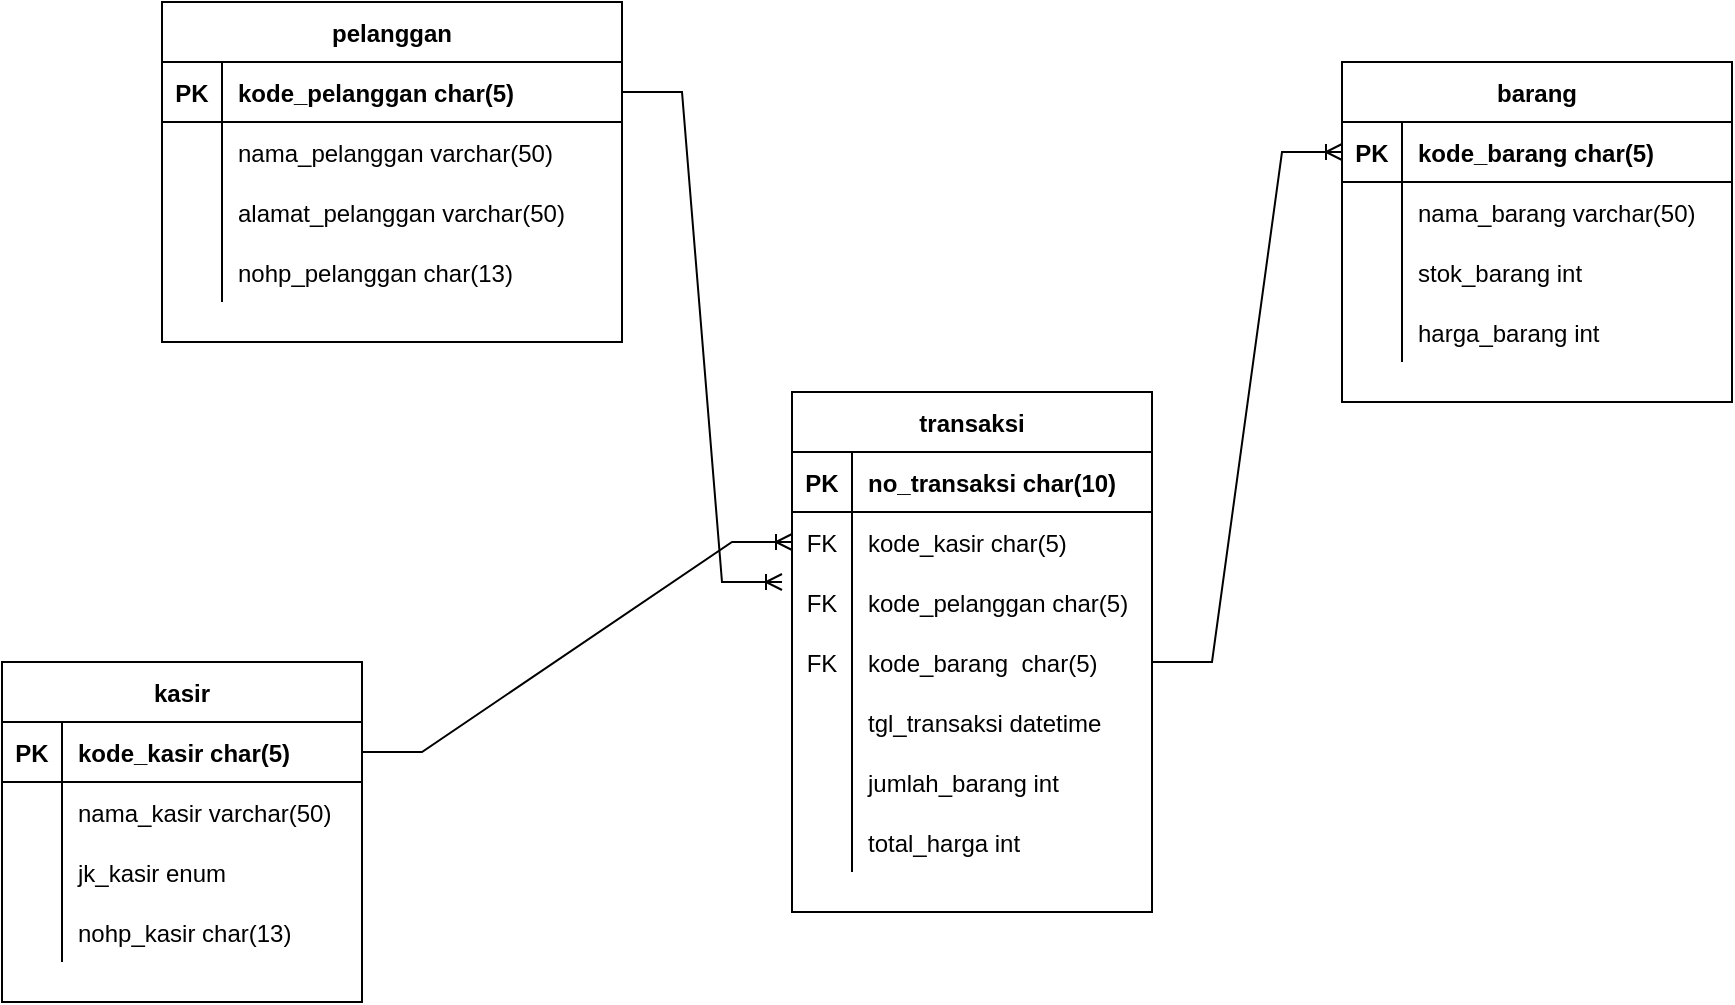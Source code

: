 <mxfile version="20.3.0" type="device"><diagram id="R2lEEEUBdFMjLlhIrx00" name="Page-1"><mxGraphModel dx="745" dy="523" grid="1" gridSize="10" guides="1" tooltips="1" connect="1" arrows="1" fold="1" page="1" pageScale="1" pageWidth="850" pageHeight="1100" math="0" shadow="0" extFonts="Permanent Marker^https://fonts.googleapis.com/css?family=Permanent+Marker"><root><mxCell id="0"/><mxCell id="1" parent="0"/><mxCell id="26BI0U2Sa5UI7RdXEkIp-14" value="pelanggan" style="shape=table;startSize=30;container=1;collapsible=1;childLayout=tableLayout;fixedRows=1;rowLines=0;fontStyle=1;align=center;resizeLast=1;" vertex="1" parent="1"><mxGeometry x="140" y="80" width="230" height="170" as="geometry"/></mxCell><mxCell id="26BI0U2Sa5UI7RdXEkIp-15" value="" style="shape=tableRow;horizontal=0;startSize=0;swimlaneHead=0;swimlaneBody=0;fillColor=none;collapsible=0;dropTarget=0;points=[[0,0.5],[1,0.5]];portConstraint=eastwest;top=0;left=0;right=0;bottom=1;" vertex="1" parent="26BI0U2Sa5UI7RdXEkIp-14"><mxGeometry y="30" width="230" height="30" as="geometry"/></mxCell><mxCell id="26BI0U2Sa5UI7RdXEkIp-16" value="PK" style="shape=partialRectangle;connectable=0;fillColor=none;top=0;left=0;bottom=0;right=0;fontStyle=1;overflow=hidden;" vertex="1" parent="26BI0U2Sa5UI7RdXEkIp-15"><mxGeometry width="30" height="30" as="geometry"><mxRectangle width="30" height="30" as="alternateBounds"/></mxGeometry></mxCell><mxCell id="26BI0U2Sa5UI7RdXEkIp-17" value="kode_pelanggan char(5)" style="shape=partialRectangle;connectable=0;fillColor=none;top=0;left=0;bottom=0;right=0;align=left;spacingLeft=6;fontStyle=1;overflow=hidden;" vertex="1" parent="26BI0U2Sa5UI7RdXEkIp-15"><mxGeometry x="30" width="200" height="30" as="geometry"><mxRectangle width="200" height="30" as="alternateBounds"/></mxGeometry></mxCell><mxCell id="26BI0U2Sa5UI7RdXEkIp-18" value="" style="shape=tableRow;horizontal=0;startSize=0;swimlaneHead=0;swimlaneBody=0;fillColor=none;collapsible=0;dropTarget=0;points=[[0,0.5],[1,0.5]];portConstraint=eastwest;top=0;left=0;right=0;bottom=0;" vertex="1" parent="26BI0U2Sa5UI7RdXEkIp-14"><mxGeometry y="60" width="230" height="30" as="geometry"/></mxCell><mxCell id="26BI0U2Sa5UI7RdXEkIp-19" value="" style="shape=partialRectangle;connectable=0;fillColor=none;top=0;left=0;bottom=0;right=0;editable=1;overflow=hidden;" vertex="1" parent="26BI0U2Sa5UI7RdXEkIp-18"><mxGeometry width="30" height="30" as="geometry"><mxRectangle width="30" height="30" as="alternateBounds"/></mxGeometry></mxCell><mxCell id="26BI0U2Sa5UI7RdXEkIp-20" value="nama_pelanggan varchar(50)" style="shape=partialRectangle;connectable=0;fillColor=none;top=0;left=0;bottom=0;right=0;align=left;spacingLeft=6;overflow=hidden;" vertex="1" parent="26BI0U2Sa5UI7RdXEkIp-18"><mxGeometry x="30" width="200" height="30" as="geometry"><mxRectangle width="200" height="30" as="alternateBounds"/></mxGeometry></mxCell><mxCell id="26BI0U2Sa5UI7RdXEkIp-21" value="" style="shape=tableRow;horizontal=0;startSize=0;swimlaneHead=0;swimlaneBody=0;fillColor=none;collapsible=0;dropTarget=0;points=[[0,0.5],[1,0.5]];portConstraint=eastwest;top=0;left=0;right=0;bottom=0;" vertex="1" parent="26BI0U2Sa5UI7RdXEkIp-14"><mxGeometry y="90" width="230" height="30" as="geometry"/></mxCell><mxCell id="26BI0U2Sa5UI7RdXEkIp-22" value="" style="shape=partialRectangle;connectable=0;fillColor=none;top=0;left=0;bottom=0;right=0;editable=1;overflow=hidden;" vertex="1" parent="26BI0U2Sa5UI7RdXEkIp-21"><mxGeometry width="30" height="30" as="geometry"><mxRectangle width="30" height="30" as="alternateBounds"/></mxGeometry></mxCell><mxCell id="26BI0U2Sa5UI7RdXEkIp-23" value="alamat_pelanggan varchar(50)" style="shape=partialRectangle;connectable=0;fillColor=none;top=0;left=0;bottom=0;right=0;align=left;spacingLeft=6;overflow=hidden;" vertex="1" parent="26BI0U2Sa5UI7RdXEkIp-21"><mxGeometry x="30" width="200" height="30" as="geometry"><mxRectangle width="200" height="30" as="alternateBounds"/></mxGeometry></mxCell><mxCell id="26BI0U2Sa5UI7RdXEkIp-24" value="" style="shape=tableRow;horizontal=0;startSize=0;swimlaneHead=0;swimlaneBody=0;fillColor=none;collapsible=0;dropTarget=0;points=[[0,0.5],[1,0.5]];portConstraint=eastwest;top=0;left=0;right=0;bottom=0;" vertex="1" parent="26BI0U2Sa5UI7RdXEkIp-14"><mxGeometry y="120" width="230" height="30" as="geometry"/></mxCell><mxCell id="26BI0U2Sa5UI7RdXEkIp-25" value="" style="shape=partialRectangle;connectable=0;fillColor=none;top=0;left=0;bottom=0;right=0;editable=1;overflow=hidden;" vertex="1" parent="26BI0U2Sa5UI7RdXEkIp-24"><mxGeometry width="30" height="30" as="geometry"><mxRectangle width="30" height="30" as="alternateBounds"/></mxGeometry></mxCell><mxCell id="26BI0U2Sa5UI7RdXEkIp-26" value="nohp_pelanggan char(13)" style="shape=partialRectangle;connectable=0;fillColor=none;top=0;left=0;bottom=0;right=0;align=left;spacingLeft=6;overflow=hidden;" vertex="1" parent="26BI0U2Sa5UI7RdXEkIp-24"><mxGeometry x="30" width="200" height="30" as="geometry"><mxRectangle width="200" height="30" as="alternateBounds"/></mxGeometry></mxCell><mxCell id="26BI0U2Sa5UI7RdXEkIp-66" value="barang" style="shape=table;startSize=30;container=1;collapsible=1;childLayout=tableLayout;fixedRows=1;rowLines=0;fontStyle=1;align=center;resizeLast=1;" vertex="1" parent="1"><mxGeometry x="730" y="110" width="195" height="170" as="geometry"/></mxCell><mxCell id="26BI0U2Sa5UI7RdXEkIp-67" value="" style="shape=tableRow;horizontal=0;startSize=0;swimlaneHead=0;swimlaneBody=0;fillColor=none;collapsible=0;dropTarget=0;points=[[0,0.5],[1,0.5]];portConstraint=eastwest;top=0;left=0;right=0;bottom=1;" vertex="1" parent="26BI0U2Sa5UI7RdXEkIp-66"><mxGeometry y="30" width="195" height="30" as="geometry"/></mxCell><mxCell id="26BI0U2Sa5UI7RdXEkIp-68" value="PK" style="shape=partialRectangle;connectable=0;fillColor=none;top=0;left=0;bottom=0;right=0;fontStyle=1;overflow=hidden;" vertex="1" parent="26BI0U2Sa5UI7RdXEkIp-67"><mxGeometry width="30" height="30" as="geometry"><mxRectangle width="30" height="30" as="alternateBounds"/></mxGeometry></mxCell><mxCell id="26BI0U2Sa5UI7RdXEkIp-69" value="kode_barang char(5)" style="shape=partialRectangle;connectable=0;fillColor=none;top=0;left=0;bottom=0;right=0;align=left;spacingLeft=6;fontStyle=1;overflow=hidden;" vertex="1" parent="26BI0U2Sa5UI7RdXEkIp-67"><mxGeometry x="30" width="165" height="30" as="geometry"><mxRectangle width="165" height="30" as="alternateBounds"/></mxGeometry></mxCell><mxCell id="26BI0U2Sa5UI7RdXEkIp-70" value="" style="shape=tableRow;horizontal=0;startSize=0;swimlaneHead=0;swimlaneBody=0;fillColor=none;collapsible=0;dropTarget=0;points=[[0,0.5],[1,0.5]];portConstraint=eastwest;top=0;left=0;right=0;bottom=0;" vertex="1" parent="26BI0U2Sa5UI7RdXEkIp-66"><mxGeometry y="60" width="195" height="30" as="geometry"/></mxCell><mxCell id="26BI0U2Sa5UI7RdXEkIp-71" value="" style="shape=partialRectangle;connectable=0;fillColor=none;top=0;left=0;bottom=0;right=0;editable=1;overflow=hidden;" vertex="1" parent="26BI0U2Sa5UI7RdXEkIp-70"><mxGeometry width="30" height="30" as="geometry"><mxRectangle width="30" height="30" as="alternateBounds"/></mxGeometry></mxCell><mxCell id="26BI0U2Sa5UI7RdXEkIp-72" value="nama_barang varchar(50)" style="shape=partialRectangle;connectable=0;fillColor=none;top=0;left=0;bottom=0;right=0;align=left;spacingLeft=6;overflow=hidden;" vertex="1" parent="26BI0U2Sa5UI7RdXEkIp-70"><mxGeometry x="30" width="165" height="30" as="geometry"><mxRectangle width="165" height="30" as="alternateBounds"/></mxGeometry></mxCell><mxCell id="26BI0U2Sa5UI7RdXEkIp-73" value="" style="shape=tableRow;horizontal=0;startSize=0;swimlaneHead=0;swimlaneBody=0;fillColor=none;collapsible=0;dropTarget=0;points=[[0,0.5],[1,0.5]];portConstraint=eastwest;top=0;left=0;right=0;bottom=0;" vertex="1" parent="26BI0U2Sa5UI7RdXEkIp-66"><mxGeometry y="90" width="195" height="30" as="geometry"/></mxCell><mxCell id="26BI0U2Sa5UI7RdXEkIp-74" value="" style="shape=partialRectangle;connectable=0;fillColor=none;top=0;left=0;bottom=0;right=0;editable=1;overflow=hidden;" vertex="1" parent="26BI0U2Sa5UI7RdXEkIp-73"><mxGeometry width="30" height="30" as="geometry"><mxRectangle width="30" height="30" as="alternateBounds"/></mxGeometry></mxCell><mxCell id="26BI0U2Sa5UI7RdXEkIp-75" value="stok_barang int" style="shape=partialRectangle;connectable=0;fillColor=none;top=0;left=0;bottom=0;right=0;align=left;spacingLeft=6;overflow=hidden;" vertex="1" parent="26BI0U2Sa5UI7RdXEkIp-73"><mxGeometry x="30" width="165" height="30" as="geometry"><mxRectangle width="165" height="30" as="alternateBounds"/></mxGeometry></mxCell><mxCell id="26BI0U2Sa5UI7RdXEkIp-76" value="" style="shape=tableRow;horizontal=0;startSize=0;swimlaneHead=0;swimlaneBody=0;fillColor=none;collapsible=0;dropTarget=0;points=[[0,0.5],[1,0.5]];portConstraint=eastwest;top=0;left=0;right=0;bottom=0;" vertex="1" parent="26BI0U2Sa5UI7RdXEkIp-66"><mxGeometry y="120" width="195" height="30" as="geometry"/></mxCell><mxCell id="26BI0U2Sa5UI7RdXEkIp-77" value="" style="shape=partialRectangle;connectable=0;fillColor=none;top=0;left=0;bottom=0;right=0;editable=1;overflow=hidden;" vertex="1" parent="26BI0U2Sa5UI7RdXEkIp-76"><mxGeometry width="30" height="30" as="geometry"><mxRectangle width="30" height="30" as="alternateBounds"/></mxGeometry></mxCell><mxCell id="26BI0U2Sa5UI7RdXEkIp-78" value="harga_barang int" style="shape=partialRectangle;connectable=0;fillColor=none;top=0;left=0;bottom=0;right=0;align=left;spacingLeft=6;overflow=hidden;" vertex="1" parent="26BI0U2Sa5UI7RdXEkIp-76"><mxGeometry x="30" width="165" height="30" as="geometry"><mxRectangle width="165" height="30" as="alternateBounds"/></mxGeometry></mxCell><mxCell id="26BI0U2Sa5UI7RdXEkIp-79" value="transaksi" style="shape=table;startSize=30;container=1;collapsible=1;childLayout=tableLayout;fixedRows=1;rowLines=0;fontStyle=1;align=center;resizeLast=1;" vertex="1" parent="1"><mxGeometry x="455" y="275" width="180" height="260" as="geometry"/></mxCell><mxCell id="26BI0U2Sa5UI7RdXEkIp-80" value="" style="shape=tableRow;horizontal=0;startSize=0;swimlaneHead=0;swimlaneBody=0;fillColor=none;collapsible=0;dropTarget=0;points=[[0,0.5],[1,0.5]];portConstraint=eastwest;top=0;left=0;right=0;bottom=1;" vertex="1" parent="26BI0U2Sa5UI7RdXEkIp-79"><mxGeometry y="30" width="180" height="30" as="geometry"/></mxCell><mxCell id="26BI0U2Sa5UI7RdXEkIp-81" value="PK" style="shape=partialRectangle;connectable=0;fillColor=none;top=0;left=0;bottom=0;right=0;fontStyle=1;overflow=hidden;" vertex="1" parent="26BI0U2Sa5UI7RdXEkIp-80"><mxGeometry width="30" height="30" as="geometry"><mxRectangle width="30" height="30" as="alternateBounds"/></mxGeometry></mxCell><mxCell id="26BI0U2Sa5UI7RdXEkIp-82" value="no_transaksi char(10)" style="shape=partialRectangle;connectable=0;fillColor=none;top=0;left=0;bottom=0;right=0;align=left;spacingLeft=6;fontStyle=1;overflow=hidden;" vertex="1" parent="26BI0U2Sa5UI7RdXEkIp-80"><mxGeometry x="30" width="150" height="30" as="geometry"><mxRectangle width="150" height="30" as="alternateBounds"/></mxGeometry></mxCell><mxCell id="26BI0U2Sa5UI7RdXEkIp-94" value="" style="shape=tableRow;horizontal=0;startSize=0;swimlaneHead=0;swimlaneBody=0;fillColor=none;collapsible=0;dropTarget=0;points=[[0,0.5],[1,0.5]];portConstraint=eastwest;top=0;left=0;right=0;bottom=0;" vertex="1" parent="26BI0U2Sa5UI7RdXEkIp-79"><mxGeometry y="60" width="180" height="30" as="geometry"/></mxCell><mxCell id="26BI0U2Sa5UI7RdXEkIp-95" value="FK" style="shape=partialRectangle;connectable=0;fillColor=none;top=0;left=0;bottom=0;right=0;editable=1;overflow=hidden;" vertex="1" parent="26BI0U2Sa5UI7RdXEkIp-94"><mxGeometry width="30" height="30" as="geometry"><mxRectangle width="30" height="30" as="alternateBounds"/></mxGeometry></mxCell><mxCell id="26BI0U2Sa5UI7RdXEkIp-96" value="kode_kasir char(5)" style="shape=partialRectangle;connectable=0;fillColor=none;top=0;left=0;bottom=0;right=0;align=left;spacingLeft=6;overflow=hidden;" vertex="1" parent="26BI0U2Sa5UI7RdXEkIp-94"><mxGeometry x="30" width="150" height="30" as="geometry"><mxRectangle width="150" height="30" as="alternateBounds"/></mxGeometry></mxCell><mxCell id="26BI0U2Sa5UI7RdXEkIp-83" value="" style="shape=tableRow;horizontal=0;startSize=0;swimlaneHead=0;swimlaneBody=0;fillColor=none;collapsible=0;dropTarget=0;points=[[0,0.5],[1,0.5]];portConstraint=eastwest;top=0;left=0;right=0;bottom=0;" vertex="1" parent="26BI0U2Sa5UI7RdXEkIp-79"><mxGeometry y="90" width="180" height="30" as="geometry"/></mxCell><mxCell id="26BI0U2Sa5UI7RdXEkIp-84" value="FK" style="shape=partialRectangle;connectable=0;fillColor=none;top=0;left=0;bottom=0;right=0;editable=1;overflow=hidden;" vertex="1" parent="26BI0U2Sa5UI7RdXEkIp-83"><mxGeometry width="30" height="30" as="geometry"><mxRectangle width="30" height="30" as="alternateBounds"/></mxGeometry></mxCell><mxCell id="26BI0U2Sa5UI7RdXEkIp-85" value="kode_pelanggan char(5)" style="shape=partialRectangle;connectable=0;fillColor=none;top=0;left=0;bottom=0;right=0;align=left;spacingLeft=6;overflow=hidden;" vertex="1" parent="26BI0U2Sa5UI7RdXEkIp-83"><mxGeometry x="30" width="150" height="30" as="geometry"><mxRectangle width="150" height="30" as="alternateBounds"/></mxGeometry></mxCell><mxCell id="26BI0U2Sa5UI7RdXEkIp-89" value="" style="shape=tableRow;horizontal=0;startSize=0;swimlaneHead=0;swimlaneBody=0;fillColor=none;collapsible=0;dropTarget=0;points=[[0,0.5],[1,0.5]];portConstraint=eastwest;top=0;left=0;right=0;bottom=0;" vertex="1" parent="26BI0U2Sa5UI7RdXEkIp-79"><mxGeometry y="120" width="180" height="30" as="geometry"/></mxCell><mxCell id="26BI0U2Sa5UI7RdXEkIp-90" value="FK" style="shape=partialRectangle;connectable=0;fillColor=none;top=0;left=0;bottom=0;right=0;editable=1;overflow=hidden;" vertex="1" parent="26BI0U2Sa5UI7RdXEkIp-89"><mxGeometry width="30" height="30" as="geometry"><mxRectangle width="30" height="30" as="alternateBounds"/></mxGeometry></mxCell><mxCell id="26BI0U2Sa5UI7RdXEkIp-91" value="kode_barang  char(5)" style="shape=partialRectangle;connectable=0;fillColor=none;top=0;left=0;bottom=0;right=0;align=left;spacingLeft=6;overflow=hidden;" vertex="1" parent="26BI0U2Sa5UI7RdXEkIp-89"><mxGeometry x="30" width="150" height="30" as="geometry"><mxRectangle width="150" height="30" as="alternateBounds"/></mxGeometry></mxCell><mxCell id="26BI0U2Sa5UI7RdXEkIp-86" value="" style="shape=tableRow;horizontal=0;startSize=0;swimlaneHead=0;swimlaneBody=0;fillColor=none;collapsible=0;dropTarget=0;points=[[0,0.5],[1,0.5]];portConstraint=eastwest;top=0;left=0;right=0;bottom=0;" vertex="1" parent="26BI0U2Sa5UI7RdXEkIp-79"><mxGeometry y="150" width="180" height="30" as="geometry"/></mxCell><mxCell id="26BI0U2Sa5UI7RdXEkIp-87" value="" style="shape=partialRectangle;connectable=0;fillColor=none;top=0;left=0;bottom=0;right=0;editable=1;overflow=hidden;" vertex="1" parent="26BI0U2Sa5UI7RdXEkIp-86"><mxGeometry width="30" height="30" as="geometry"><mxRectangle width="30" height="30" as="alternateBounds"/></mxGeometry></mxCell><mxCell id="26BI0U2Sa5UI7RdXEkIp-88" value="tgl_transaksi datetime" style="shape=partialRectangle;connectable=0;fillColor=none;top=0;left=0;bottom=0;right=0;align=left;spacingLeft=6;overflow=hidden;" vertex="1" parent="26BI0U2Sa5UI7RdXEkIp-86"><mxGeometry x="30" width="150" height="30" as="geometry"><mxRectangle width="150" height="30" as="alternateBounds"/></mxGeometry></mxCell><mxCell id="26BI0U2Sa5UI7RdXEkIp-114" value="" style="shape=tableRow;horizontal=0;startSize=0;swimlaneHead=0;swimlaneBody=0;fillColor=none;collapsible=0;dropTarget=0;points=[[0,0.5],[1,0.5]];portConstraint=eastwest;top=0;left=0;right=0;bottom=0;" vertex="1" parent="26BI0U2Sa5UI7RdXEkIp-79"><mxGeometry y="180" width="180" height="30" as="geometry"/></mxCell><mxCell id="26BI0U2Sa5UI7RdXEkIp-115" value="" style="shape=partialRectangle;connectable=0;fillColor=none;top=0;left=0;bottom=0;right=0;editable=1;overflow=hidden;" vertex="1" parent="26BI0U2Sa5UI7RdXEkIp-114"><mxGeometry width="30" height="30" as="geometry"><mxRectangle width="30" height="30" as="alternateBounds"/></mxGeometry></mxCell><mxCell id="26BI0U2Sa5UI7RdXEkIp-116" value="jumlah_barang int" style="shape=partialRectangle;connectable=0;fillColor=none;top=0;left=0;bottom=0;right=0;align=left;spacingLeft=6;overflow=hidden;" vertex="1" parent="26BI0U2Sa5UI7RdXEkIp-114"><mxGeometry x="30" width="150" height="30" as="geometry"><mxRectangle width="150" height="30" as="alternateBounds"/></mxGeometry></mxCell><mxCell id="26BI0U2Sa5UI7RdXEkIp-117" value="" style="shape=tableRow;horizontal=0;startSize=0;swimlaneHead=0;swimlaneBody=0;fillColor=none;collapsible=0;dropTarget=0;points=[[0,0.5],[1,0.5]];portConstraint=eastwest;top=0;left=0;right=0;bottom=0;" vertex="1" parent="26BI0U2Sa5UI7RdXEkIp-79"><mxGeometry y="210" width="180" height="30" as="geometry"/></mxCell><mxCell id="26BI0U2Sa5UI7RdXEkIp-118" value="" style="shape=partialRectangle;connectable=0;fillColor=none;top=0;left=0;bottom=0;right=0;editable=1;overflow=hidden;" vertex="1" parent="26BI0U2Sa5UI7RdXEkIp-117"><mxGeometry width="30" height="30" as="geometry"><mxRectangle width="30" height="30" as="alternateBounds"/></mxGeometry></mxCell><mxCell id="26BI0U2Sa5UI7RdXEkIp-119" value="total_harga int" style="shape=partialRectangle;connectable=0;fillColor=none;top=0;left=0;bottom=0;right=0;align=left;spacingLeft=6;overflow=hidden;" vertex="1" parent="26BI0U2Sa5UI7RdXEkIp-117"><mxGeometry x="30" width="150" height="30" as="geometry"><mxRectangle width="150" height="30" as="alternateBounds"/></mxGeometry></mxCell><mxCell id="26BI0U2Sa5UI7RdXEkIp-97" value="kasir" style="shape=table;startSize=30;container=1;collapsible=1;childLayout=tableLayout;fixedRows=1;rowLines=0;fontStyle=1;align=center;resizeLast=1;" vertex="1" parent="1"><mxGeometry x="60" y="410" width="180" height="170" as="geometry"/></mxCell><mxCell id="26BI0U2Sa5UI7RdXEkIp-98" value="" style="shape=tableRow;horizontal=0;startSize=0;swimlaneHead=0;swimlaneBody=0;fillColor=none;collapsible=0;dropTarget=0;points=[[0,0.5],[1,0.5]];portConstraint=eastwest;top=0;left=0;right=0;bottom=1;" vertex="1" parent="26BI0U2Sa5UI7RdXEkIp-97"><mxGeometry y="30" width="180" height="30" as="geometry"/></mxCell><mxCell id="26BI0U2Sa5UI7RdXEkIp-99" value="PK" style="shape=partialRectangle;connectable=0;fillColor=none;top=0;left=0;bottom=0;right=0;fontStyle=1;overflow=hidden;" vertex="1" parent="26BI0U2Sa5UI7RdXEkIp-98"><mxGeometry width="30" height="30" as="geometry"><mxRectangle width="30" height="30" as="alternateBounds"/></mxGeometry></mxCell><mxCell id="26BI0U2Sa5UI7RdXEkIp-100" value="kode_kasir char(5)" style="shape=partialRectangle;connectable=0;fillColor=none;top=0;left=0;bottom=0;right=0;align=left;spacingLeft=6;fontStyle=1;overflow=hidden;" vertex="1" parent="26BI0U2Sa5UI7RdXEkIp-98"><mxGeometry x="30" width="150" height="30" as="geometry"><mxRectangle width="150" height="30" as="alternateBounds"/></mxGeometry></mxCell><mxCell id="26BI0U2Sa5UI7RdXEkIp-101" value="" style="shape=tableRow;horizontal=0;startSize=0;swimlaneHead=0;swimlaneBody=0;fillColor=none;collapsible=0;dropTarget=0;points=[[0,0.5],[1,0.5]];portConstraint=eastwest;top=0;left=0;right=0;bottom=0;" vertex="1" parent="26BI0U2Sa5UI7RdXEkIp-97"><mxGeometry y="60" width="180" height="30" as="geometry"/></mxCell><mxCell id="26BI0U2Sa5UI7RdXEkIp-102" value="" style="shape=partialRectangle;connectable=0;fillColor=none;top=0;left=0;bottom=0;right=0;editable=1;overflow=hidden;" vertex="1" parent="26BI0U2Sa5UI7RdXEkIp-101"><mxGeometry width="30" height="30" as="geometry"><mxRectangle width="30" height="30" as="alternateBounds"/></mxGeometry></mxCell><mxCell id="26BI0U2Sa5UI7RdXEkIp-103" value="nama_kasir varchar(50)" style="shape=partialRectangle;connectable=0;fillColor=none;top=0;left=0;bottom=0;right=0;align=left;spacingLeft=6;overflow=hidden;" vertex="1" parent="26BI0U2Sa5UI7RdXEkIp-101"><mxGeometry x="30" width="150" height="30" as="geometry"><mxRectangle width="150" height="30" as="alternateBounds"/></mxGeometry></mxCell><mxCell id="26BI0U2Sa5UI7RdXEkIp-104" value="" style="shape=tableRow;horizontal=0;startSize=0;swimlaneHead=0;swimlaneBody=0;fillColor=none;collapsible=0;dropTarget=0;points=[[0,0.5],[1,0.5]];portConstraint=eastwest;top=0;left=0;right=0;bottom=0;" vertex="1" parent="26BI0U2Sa5UI7RdXEkIp-97"><mxGeometry y="90" width="180" height="30" as="geometry"/></mxCell><mxCell id="26BI0U2Sa5UI7RdXEkIp-105" value="" style="shape=partialRectangle;connectable=0;fillColor=none;top=0;left=0;bottom=0;right=0;editable=1;overflow=hidden;" vertex="1" parent="26BI0U2Sa5UI7RdXEkIp-104"><mxGeometry width="30" height="30" as="geometry"><mxRectangle width="30" height="30" as="alternateBounds"/></mxGeometry></mxCell><mxCell id="26BI0U2Sa5UI7RdXEkIp-106" value="jk_kasir enum" style="shape=partialRectangle;connectable=0;fillColor=none;top=0;left=0;bottom=0;right=0;align=left;spacingLeft=6;overflow=hidden;" vertex="1" parent="26BI0U2Sa5UI7RdXEkIp-104"><mxGeometry x="30" width="150" height="30" as="geometry"><mxRectangle width="150" height="30" as="alternateBounds"/></mxGeometry></mxCell><mxCell id="26BI0U2Sa5UI7RdXEkIp-107" value="" style="shape=tableRow;horizontal=0;startSize=0;swimlaneHead=0;swimlaneBody=0;fillColor=none;collapsible=0;dropTarget=0;points=[[0,0.5],[1,0.5]];portConstraint=eastwest;top=0;left=0;right=0;bottom=0;" vertex="1" parent="26BI0U2Sa5UI7RdXEkIp-97"><mxGeometry y="120" width="180" height="30" as="geometry"/></mxCell><mxCell id="26BI0U2Sa5UI7RdXEkIp-108" value="" style="shape=partialRectangle;connectable=0;fillColor=none;top=0;left=0;bottom=0;right=0;editable=1;overflow=hidden;" vertex="1" parent="26BI0U2Sa5UI7RdXEkIp-107"><mxGeometry width="30" height="30" as="geometry"><mxRectangle width="30" height="30" as="alternateBounds"/></mxGeometry></mxCell><mxCell id="26BI0U2Sa5UI7RdXEkIp-109" value="nohp_kasir char(13)" style="shape=partialRectangle;connectable=0;fillColor=none;top=0;left=0;bottom=0;right=0;align=left;spacingLeft=6;overflow=hidden;" vertex="1" parent="26BI0U2Sa5UI7RdXEkIp-107"><mxGeometry x="30" width="150" height="30" as="geometry"><mxRectangle width="150" height="30" as="alternateBounds"/></mxGeometry></mxCell><mxCell id="26BI0U2Sa5UI7RdXEkIp-128" value="" style="edgeStyle=entityRelationEdgeStyle;fontSize=12;html=1;endArrow=ERoneToMany;rounded=0;entryX=0;entryY=0.5;entryDx=0;entryDy=0;exitX=1;exitY=0.5;exitDx=0;exitDy=0;" edge="1" parent="1" source="26BI0U2Sa5UI7RdXEkIp-89" target="26BI0U2Sa5UI7RdXEkIp-67"><mxGeometry width="100" height="100" relative="1" as="geometry"><mxPoint x="400" y="360" as="sourcePoint"/><mxPoint x="500" y="260" as="targetPoint"/></mxGeometry></mxCell><mxCell id="26BI0U2Sa5UI7RdXEkIp-129" value="" style="edgeStyle=entityRelationEdgeStyle;fontSize=12;html=1;endArrow=ERoneToMany;rounded=0;exitX=1;exitY=0.5;exitDx=0;exitDy=0;entryX=0;entryY=0.5;entryDx=0;entryDy=0;" edge="1" parent="1" source="26BI0U2Sa5UI7RdXEkIp-98" target="26BI0U2Sa5UI7RdXEkIp-94"><mxGeometry width="100" height="100" relative="1" as="geometry"><mxPoint x="400" y="400" as="sourcePoint"/><mxPoint x="500" y="300" as="targetPoint"/></mxGeometry></mxCell><mxCell id="26BI0U2Sa5UI7RdXEkIp-130" value="" style="edgeStyle=entityRelationEdgeStyle;fontSize=12;html=1;endArrow=ERoneToMany;rounded=0;exitX=1;exitY=0.5;exitDx=0;exitDy=0;" edge="1" parent="1" source="26BI0U2Sa5UI7RdXEkIp-15"><mxGeometry width="100" height="100" relative="1" as="geometry"><mxPoint x="400" y="340" as="sourcePoint"/><mxPoint x="450" y="370" as="targetPoint"/></mxGeometry></mxCell></root></mxGraphModel></diagram></mxfile>